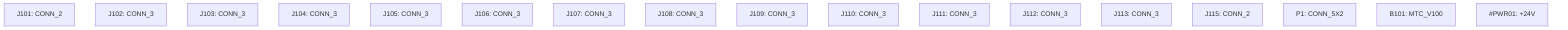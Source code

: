flowchart TD
    J101[J101: CONN_2]
    J102[J102: CONN_3]
    J103[J103: CONN_3]
    J104[J104: CONN_3]
    J105[J105: CONN_3]
    J106[J106: CONN_3]
    J107[J107: CONN_3]
    J108[J108: CONN_3]
    J109[J109: CONN_3]
    J110[J110: CONN_3]
    J111[J111: CONN_3]
    J112[J112: CONN_3]
    J113[J113: CONN_3]
    J115[J115: CONN_2]
    P1[P1: CONN_5X2]
    B101[B101: MTC_V100]
    #PWR01[#PWR01: +24V]